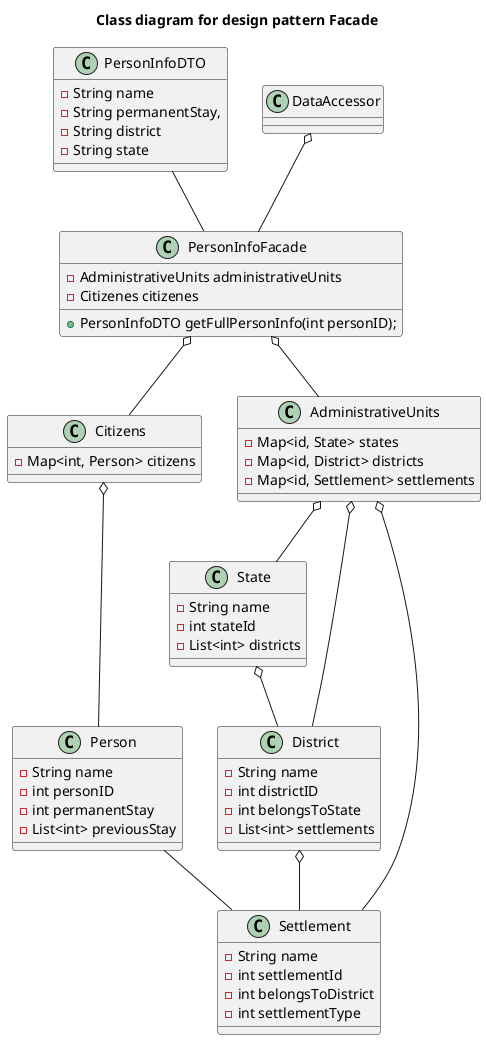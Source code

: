 @startuml

title Class diagram for design pattern Facade

class State {
    -String name
    -int stateId
    -List<int> districts
}

class District {
    -String name
    -int districtID
    -int belongsToState
    -List<int> settlements
}


class Settlement {
    -String name
    -int settlementId
    -int belongsToDistrict
    -int settlementType
}

class Person {
    -String name
    -int personID
    -int permanentStay
    -List<int> previousStay
}

class Citizens {
    -Map<int, Person> citizens
}

class PersonInfoFacade {
    -AdministrativeUnits administrativeUnits
    -Citizenes citizenes

    +PersonInfoDTO getFullPersonInfo(int personID);
}

class PersonInfoDTO {
    -String name
    -String permanentStay,
    -String district
    -String state
}

class AdministrativeUnits {
    -Map<id, State> states
    -Map<id, District> districts
    -Map<id, Settlement> settlements
}

class DataAccessor {

}

State o-- District
District o-- Settlement

Citizens o--Person
AdministrativeUnits o-- State
AdministrativeUnits o-- District
AdministrativeUnits o-- Settlement
Person -- Settlement

DataAccessor o-- PersonInfoFacade
PersonInfoDTO -- PersonInfoFacade
PersonInfoFacade o-- Citizens
PersonInfoFacade o-- AdministrativeUnits



@enduml